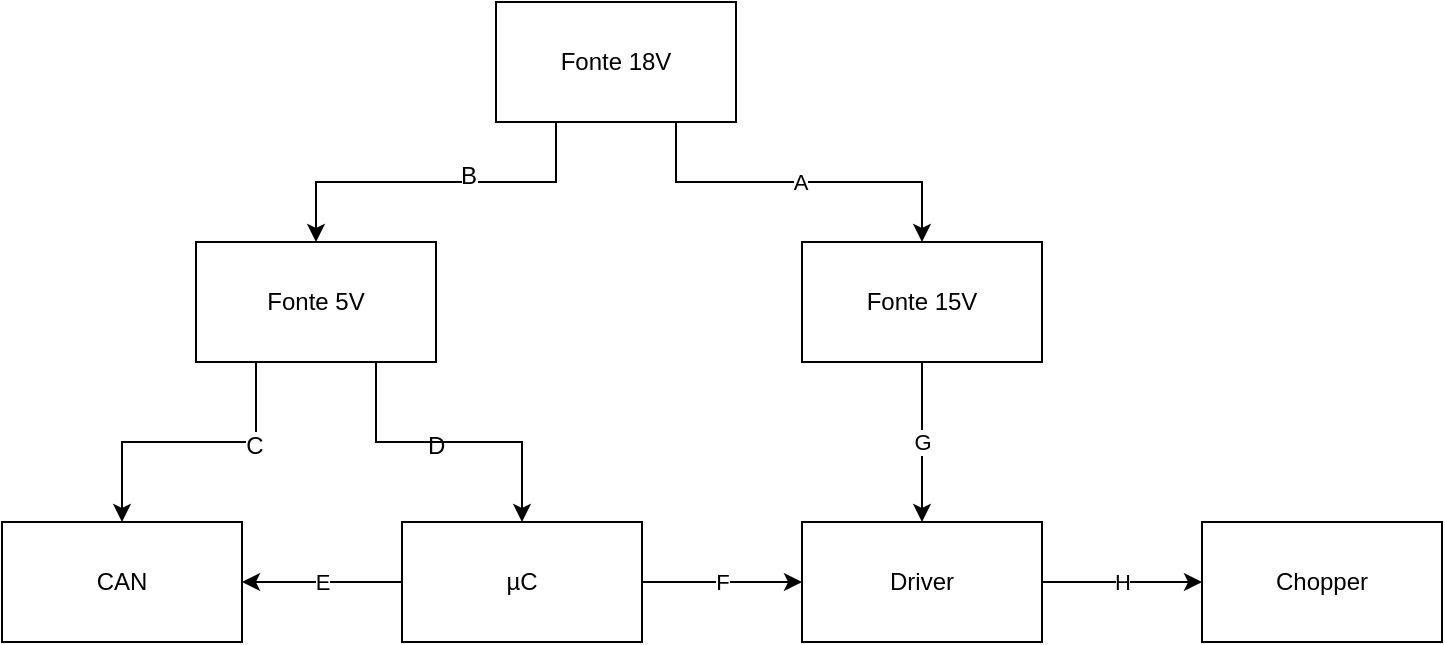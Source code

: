 <mxfile version="11.3.0" type="device" pages="1"><diagram id="W7uDmVmrZEvYFulg7GZ2" name="Page-1"><mxGraphModel dx="1662" dy="864" grid="1" gridSize="10" guides="1" tooltips="1" connect="1" arrows="1" fold="1" page="1" pageScale="1" pageWidth="827" pageHeight="1169" math="0" shadow="0"><root><mxCell id="0"/><mxCell id="1" parent="0"/><mxCell id="x2r-H9VlVERBIPy3VcSK-4" value="F" style="edgeStyle=orthogonalEdgeStyle;rounded=0;orthogonalLoop=1;jettySize=auto;html=1;" edge="1" parent="1" source="x2r-H9VlVERBIPy3VcSK-1" target="x2r-H9VlVERBIPy3VcSK-3"><mxGeometry relative="1" as="geometry"/></mxCell><mxCell id="x2r-H9VlVERBIPy3VcSK-8" value="E" style="edgeStyle=orthogonalEdgeStyle;rounded=0;orthogonalLoop=1;jettySize=auto;html=1;" edge="1" parent="1" source="x2r-H9VlVERBIPy3VcSK-1" target="x2r-H9VlVERBIPy3VcSK-7"><mxGeometry relative="1" as="geometry"/></mxCell><mxCell id="x2r-H9VlVERBIPy3VcSK-1" value="µC" style="rounded=0;whiteSpace=wrap;html=1;" vertex="1" parent="1"><mxGeometry x="253" y="300" width="120" height="60" as="geometry"/></mxCell><mxCell id="x2r-H9VlVERBIPy3VcSK-11" style="edgeStyle=orthogonalEdgeStyle;rounded=0;orthogonalLoop=1;jettySize=auto;html=1;exitX=0.75;exitY=1;exitDx=0;exitDy=0;" edge="1" parent="1" source="x2r-H9VlVERBIPy3VcSK-9" target="x2r-H9VlVERBIPy3VcSK-1"><mxGeometry relative="1" as="geometry"/></mxCell><mxCell id="x2r-H9VlVERBIPy3VcSK-16" style="edgeStyle=orthogonalEdgeStyle;rounded=0;orthogonalLoop=1;jettySize=auto;html=1;exitX=0.25;exitY=1;exitDx=0;exitDy=0;entryX=0.5;entryY=0;entryDx=0;entryDy=0;" edge="1" parent="1" source="x2r-H9VlVERBIPy3VcSK-9" target="x2r-H9VlVERBIPy3VcSK-7"><mxGeometry relative="1" as="geometry"/></mxCell><mxCell id="x2r-H9VlVERBIPy3VcSK-21" value="C" style="text;html=1;resizable=0;points=[];align=center;verticalAlign=middle;labelBackgroundColor=#ffffff;" vertex="1" connectable="0" parent="x2r-H9VlVERBIPy3VcSK-16"><mxGeometry x="-0.456" y="-2" relative="1" as="geometry"><mxPoint x="-1" y="4" as="offset"/></mxGeometry></mxCell><mxCell id="x2r-H9VlVERBIPy3VcSK-9" value="Fonte 5V" style="rounded=0;whiteSpace=wrap;html=1;" vertex="1" parent="1"><mxGeometry x="150" y="160" width="120" height="60" as="geometry"/></mxCell><mxCell id="x2r-H9VlVERBIPy3VcSK-7" value="CAN" style="rounded=0;whiteSpace=wrap;html=1;" vertex="1" parent="1"><mxGeometry x="53" y="300" width="120" height="60" as="geometry"/></mxCell><mxCell id="x2r-H9VlVERBIPy3VcSK-6" value="H" style="edgeStyle=orthogonalEdgeStyle;rounded=0;orthogonalLoop=1;jettySize=auto;html=1;" edge="1" parent="1" source="x2r-H9VlVERBIPy3VcSK-3" target="x2r-H9VlVERBIPy3VcSK-5"><mxGeometry relative="1" as="geometry"/></mxCell><mxCell id="x2r-H9VlVERBIPy3VcSK-3" value="Driver" style="rounded=0;whiteSpace=wrap;html=1;" vertex="1" parent="1"><mxGeometry x="453" y="300" width="120" height="60" as="geometry"/></mxCell><mxCell id="x2r-H9VlVERBIPy3VcSK-14" value="G" style="edgeStyle=orthogonalEdgeStyle;rounded=0;orthogonalLoop=1;jettySize=auto;html=1;exitX=0.5;exitY=1;exitDx=0;exitDy=0;" edge="1" parent="1" source="x2r-H9VlVERBIPy3VcSK-12" target="x2r-H9VlVERBIPy3VcSK-3"><mxGeometry relative="1" as="geometry"/></mxCell><mxCell id="x2r-H9VlVERBIPy3VcSK-12" value="Fonte 15V" style="rounded=0;whiteSpace=wrap;html=1;" vertex="1" parent="1"><mxGeometry x="453" y="160" width="120" height="60" as="geometry"/></mxCell><mxCell id="x2r-H9VlVERBIPy3VcSK-5" value="Chopper" style="rounded=0;whiteSpace=wrap;html=1;" vertex="1" parent="1"><mxGeometry x="653" y="300" width="120" height="60" as="geometry"/></mxCell><mxCell id="x2r-H9VlVERBIPy3VcSK-18" style="edgeStyle=orthogonalEdgeStyle;rounded=0;orthogonalLoop=1;jettySize=auto;html=1;exitX=0.25;exitY=1;exitDx=0;exitDy=0;" edge="1" parent="1" source="x2r-H9VlVERBIPy3VcSK-17" target="x2r-H9VlVERBIPy3VcSK-9"><mxGeometry relative="1" as="geometry"/></mxCell><mxCell id="x2r-H9VlVERBIPy3VcSK-20" value="B" style="text;html=1;resizable=0;points=[];align=center;verticalAlign=middle;labelBackgroundColor=#ffffff;" vertex="1" connectable="0" parent="x2r-H9VlVERBIPy3VcSK-18"><mxGeometry x="-0.178" y="-3" relative="1" as="geometry"><mxPoint as="offset"/></mxGeometry></mxCell><mxCell id="x2r-H9VlVERBIPy3VcSK-19" value="A" style="edgeStyle=orthogonalEdgeStyle;rounded=0;orthogonalLoop=1;jettySize=auto;html=1;exitX=0.75;exitY=1;exitDx=0;exitDy=0;" edge="1" parent="1" source="x2r-H9VlVERBIPy3VcSK-17" target="x2r-H9VlVERBIPy3VcSK-12"><mxGeometry relative="1" as="geometry"/></mxCell><mxCell id="x2r-H9VlVERBIPy3VcSK-17" value="Fonte 18V" style="rounded=0;whiteSpace=wrap;html=1;" vertex="1" parent="1"><mxGeometry x="300" y="40" width="120" height="60" as="geometry"/></mxCell><mxCell id="x2r-H9VlVERBIPy3VcSK-22" value="D" style="text;html=1;resizable=0;points=[];autosize=1;align=left;verticalAlign=top;spacingTop=-4;" vertex="1" parent="1"><mxGeometry x="264" y="252" width="20" height="20" as="geometry"/></mxCell></root></mxGraphModel></diagram></mxfile>